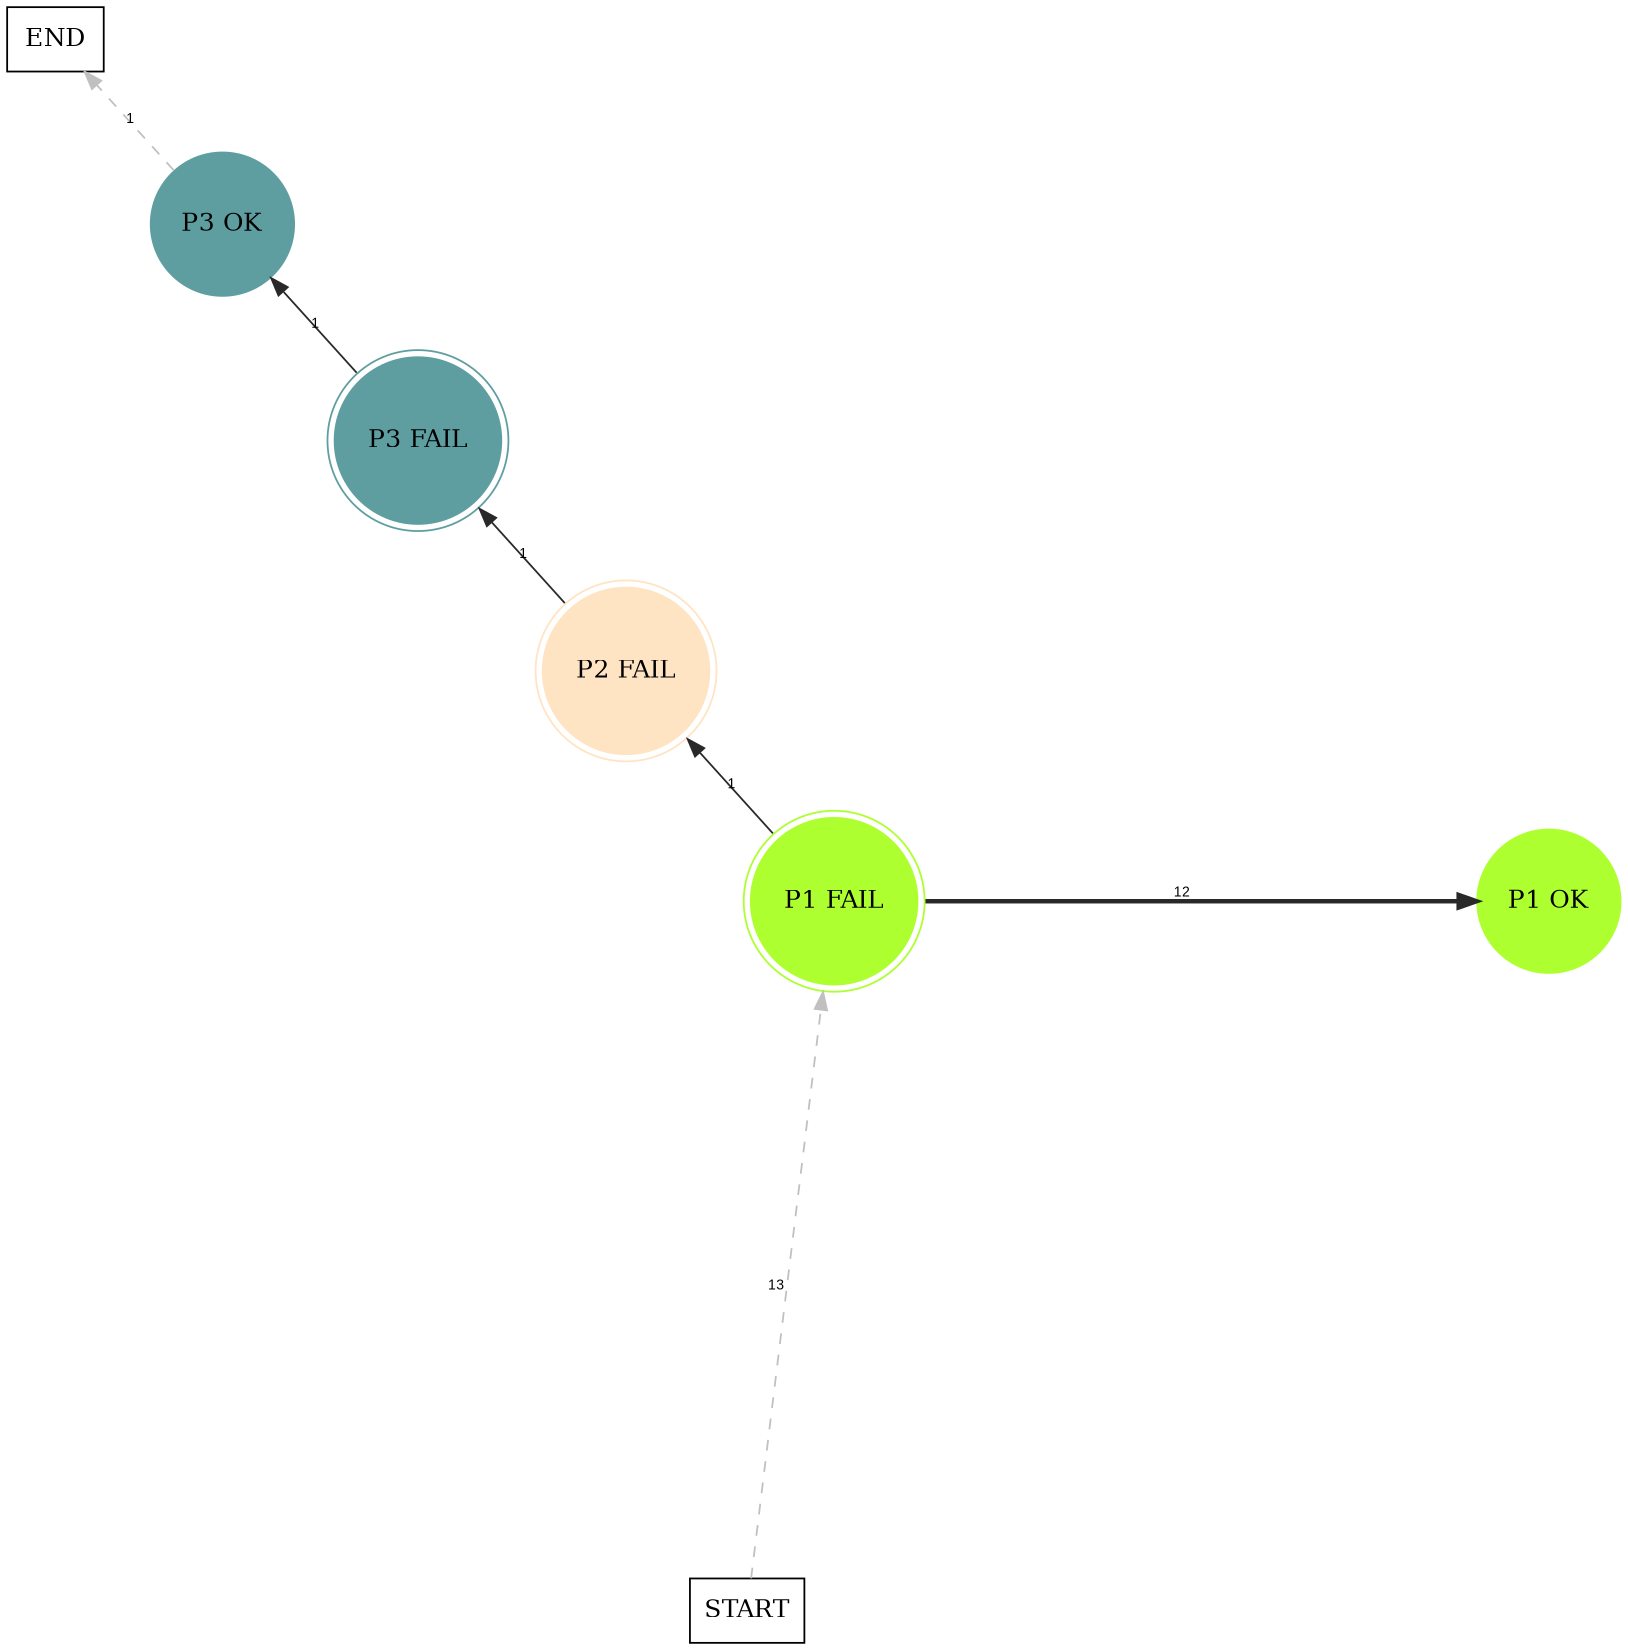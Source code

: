 digraph graphname {
	dpi = 150
	size="16,11!";
	margin = 0;
layout=circo;
"P1 FAIL" [shape=circle, color=greenyellow, peripheries=2, style=filled]"P1 OK" [shape=circle, color=greenyellow, style=filled]"P2 FAIL" [shape=circle, color=bisque, peripheries=2, style=filled]"P3 FAIL" [shape=circle, color=cadetblue, peripheries=2, style=filled]"P3 OK" [shape=circle, color=cadetblue, style=filled]"START" [shape=box, fillcolor=white, style=filled, color=black]"END" [shape=box, fillcolor=white, style=filled, color=black]"P1 FAIL" -> "P1 OK" [ color=grey16 penwidth = "2.4849066497880004"label ="12" labelfloat=false fontname="Arial" fontsize=8]
"P1 FAIL" -> "P2 FAIL" [ color=grey16 penwidth = "1"label ="1" labelfloat=false fontname="Arial" fontsize=8]
"P2 FAIL" -> "P3 FAIL" [ color=grey16 penwidth = "1"label ="1" labelfloat=false fontname="Arial" fontsize=8]
"P3 FAIL" -> "P3 OK" [ color=grey16 penwidth = "1"label ="1" labelfloat=false fontname="Arial" fontsize=8]
"P3 OK" -> "END" [ style = dashed color=grey label ="1" labelfloat=false fontname="Arial" fontsize=8]
"START" -> "P1 FAIL" [ style = dashed color=grey label ="13" labelfloat=false fontname="Arial" fontsize=8]
}